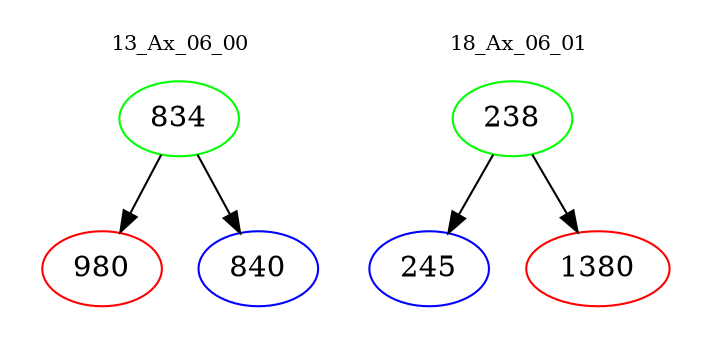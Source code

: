 digraph{
subgraph cluster_0 {
color = white
label = "13_Ax_06_00";
fontsize=10;
T0_834 [label="834", color="green"]
T0_834 -> T0_980 [color="black"]
T0_980 [label="980", color="red"]
T0_834 -> T0_840 [color="black"]
T0_840 [label="840", color="blue"]
}
subgraph cluster_1 {
color = white
label = "18_Ax_06_01";
fontsize=10;
T1_238 [label="238", color="green"]
T1_238 -> T1_245 [color="black"]
T1_245 [label="245", color="blue"]
T1_238 -> T1_1380 [color="black"]
T1_1380 [label="1380", color="red"]
}
}
